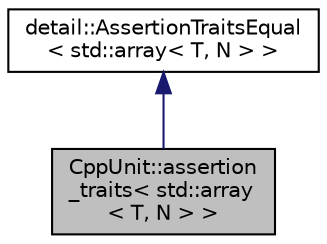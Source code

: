 digraph "CppUnit::assertion_traits&lt; std::array&lt; T, N &gt; &gt;"
{
  edge [fontname="Helvetica",fontsize="10",labelfontname="Helvetica",labelfontsize="10"];
  node [fontname="Helvetica",fontsize="10",shape=record];
  Node2 [label="CppUnit::assertion\l_traits\< std::array\l\< T, N \> \>",height=0.2,width=0.4,color="black", fillcolor="grey75", style="filled", fontcolor="black"];
  Node3 -> Node2 [dir="back",color="midnightblue",fontsize="10",style="solid",fontname="Helvetica"];
  Node3 [label="detail::AssertionTraitsEqual\l\< std::array\< T, N \> \>",height=0.2,width=0.4,color="black", fillcolor="white", style="filled",URL="$classdetail_1_1AssertionTraitsEqual_3_01std_1_1array_3_01T_00_01N_01_4_01_4.html"];
}
